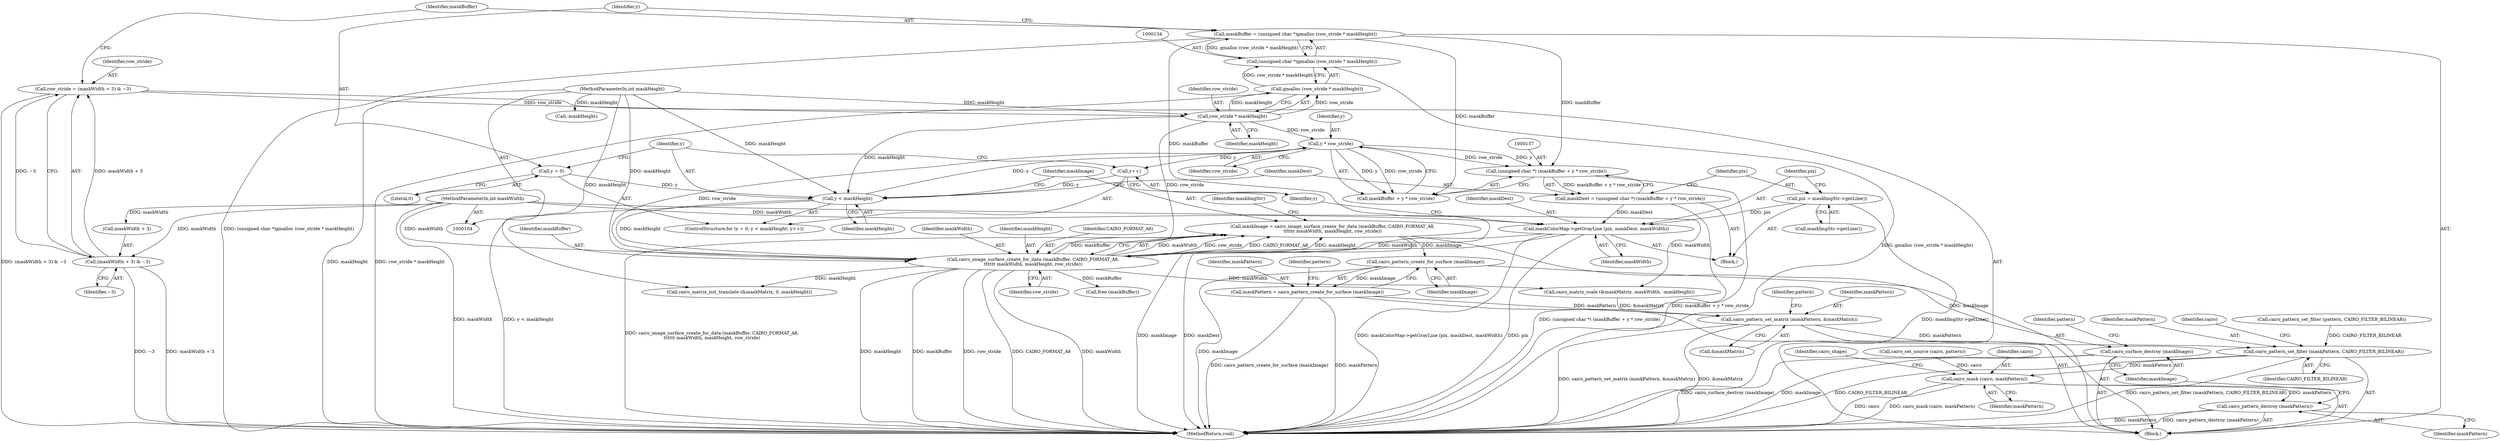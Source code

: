 digraph "0_poppler_7b2d314a61fd0e12f47c62996cb49ec0d1ba747a_3@API" {
"1000170" [label="(Call,maskImage = cairo_image_surface_create_for_data (maskBuffer, CAIRO_FORMAT_A8,\n\t\t\t\t\t\t maskWidth, maskHeight, row_stride))"];
"1000172" [label="(Call,cairo_image_surface_create_for_data (maskBuffer, CAIRO_FORMAT_A8,\n\t\t\t\t\t\t maskWidth, maskHeight, row_stride))"];
"1000131" [label="(Call,maskBuffer = (unsigned char *)gmalloc (row_stride * maskHeight))"];
"1000133" [label="(Call,(unsigned char *)gmalloc (row_stride * maskHeight))"];
"1000135" [label="(Call,gmalloc (row_stride * maskHeight))"];
"1000136" [label="(Call,row_stride * maskHeight)"];
"1000123" [label="(Call,row_stride = (maskWidth + 3) & ~3)"];
"1000125" [label="(Call,(maskWidth + 3) & ~3)"];
"1000112" [label="(MethodParameterIn,int maskWidth)"];
"1000113" [label="(MethodParameterIn,int maskHeight)"];
"1000166" [label="(Call,maskColorMap->getGrayLine (pix, maskDest, maskWidth))"];
"1000163" [label="(Call,pix = maskImgStr->getLine())"];
"1000154" [label="(Call,maskDest = (unsigned char *) (maskBuffer + y * row_stride))"];
"1000156" [label="(Call,(unsigned char *) (maskBuffer + y * row_stride))"];
"1000160" [label="(Call,y * row_stride)"];
"1000148" [label="(Call,y < maskHeight)"];
"1000151" [label="(Call,y++)"];
"1000145" [label="(Call,y = 0)"];
"1000269" [label="(Call,cairo_pattern_create_for_surface (maskImage))"];
"1000267" [label="(Call,maskPattern = cairo_pattern_create_for_surface (maskImage))"];
"1000310" [label="(Call,cairo_pattern_set_matrix (maskPattern, &maskMatrix))"];
"1000317" [label="(Call,cairo_pattern_set_filter (maskPattern, CAIRO_FILTER_BILINEAR))"];
"1000323" [label="(Call,cairo_mask (cairo, maskPattern))"];
"1000337" [label="(Call,cairo_pattern_destroy (maskPattern))"];
"1000339" [label="(Call,cairo_surface_destroy (maskImage))"];
"1000268" [label="(Identifier,maskPattern)"];
"1000347" [label="(Call,free (maskBuffer))"];
"1000270" [label="(Identifier,maskImage)"];
"1000123" [label="(Call,row_stride = (maskWidth + 3) & ~3)"];
"1000113" [label="(MethodParameterIn,int maskHeight)"];
"1000146" [label="(Identifier,y)"];
"1000339" [label="(Call,cairo_surface_destroy (maskImage))"];
"1000131" [label="(Call,maskBuffer = (unsigned char *)gmalloc (row_stride * maskHeight))"];
"1000300" [label="(Call,cairo_matrix_scale (&maskMatrix, maskWidth, -maskHeight))"];
"1000145" [label="(Call,y = 0)"];
"1000311" [label="(Identifier,maskPattern)"];
"1000172" [label="(Call,cairo_image_surface_create_for_data (maskBuffer, CAIRO_FORMAT_A8,\n\t\t\t\t\t\t maskWidth, maskHeight, row_stride))"];
"1000327" [label="(Identifier,cairo_shape)"];
"1000165" [label="(Call,maskImgStr->getLine())"];
"1000317" [label="(Call,cairo_pattern_set_filter (maskPattern, CAIRO_FILTER_BILINEAR))"];
"1000115" [label="(Block,)"];
"1000161" [label="(Identifier,y)"];
"1000340" [label="(Identifier,maskImage)"];
"1000170" [label="(Call,maskImage = cairo_image_surface_create_for_data (maskBuffer, CAIRO_FORMAT_A8,\n\t\t\t\t\t\t maskWidth, maskHeight, row_stride))"];
"1000137" [label="(Identifier,row_stride)"];
"1000150" [label="(Identifier,maskHeight)"];
"1000304" [label="(Call,-maskHeight)"];
"1000315" [label="(Identifier,pattern)"];
"1000319" [label="(Identifier,CAIRO_FILTER_BILINEAR)"];
"1000342" [label="(Identifier,pattern)"];
"1000155" [label="(Identifier,maskDest)"];
"1000175" [label="(Identifier,maskWidth)"];
"1000164" [label="(Identifier,pix)"];
"1000295" [label="(Call,cairo_matrix_init_translate (&maskMatrix, 0, maskHeight))"];
"1000320" [label="(Call,cairo_set_source (cairo, pattern))"];
"1000168" [label="(Identifier,maskDest)"];
"1000163" [label="(Call,pix = maskImgStr->getLine())"];
"1000269" [label="(Call,cairo_pattern_create_for_surface (maskImage))"];
"1000338" [label="(Identifier,maskPattern)"];
"1000176" [label="(Identifier,maskHeight)"];
"1000162" [label="(Identifier,row_stride)"];
"1000124" [label="(Identifier,row_stride)"];
"1000136" [label="(Call,row_stride * maskHeight)"];
"1000177" [label="(Identifier,row_stride)"];
"1000166" [label="(Call,maskColorMap->getGrayLine (pix, maskDest, maskWidth))"];
"1000152" [label="(Identifier,y)"];
"1000126" [label="(Call,maskWidth + 3)"];
"1000144" [label="(ControlStructure,for (y = 0; y < maskHeight; y++))"];
"1000147" [label="(Literal,0)"];
"1000273" [label="(Identifier,pattern)"];
"1000325" [label="(Identifier,maskPattern)"];
"1000321" [label="(Identifier,cairo)"];
"1000148" [label="(Call,y < maskHeight)"];
"1000125" [label="(Call,(maskWidth + 3) & ~3)"];
"1000167" [label="(Identifier,pix)"];
"1000312" [label="(Call,&maskMatrix)"];
"1000138" [label="(Identifier,maskHeight)"];
"1000132" [label="(Identifier,maskBuffer)"];
"1000135" [label="(Call,gmalloc (row_stride * maskHeight))"];
"1000314" [label="(Call,cairo_pattern_set_filter (pattern, CAIRO_FILTER_BILINEAR))"];
"1000174" [label="(Identifier,CAIRO_FORMAT_A8)"];
"1000324" [label="(Identifier,cairo)"];
"1000158" [label="(Call,maskBuffer + y * row_stride)"];
"1000112" [label="(MethodParameterIn,int maskWidth)"];
"1000267" [label="(Call,maskPattern = cairo_pattern_create_for_surface (maskImage))"];
"1000351" [label="(MethodReturn,void)"];
"1000169" [label="(Identifier,maskWidth)"];
"1000153" [label="(Block,)"];
"1000171" [label="(Identifier,maskImage)"];
"1000337" [label="(Call,cairo_pattern_destroy (maskPattern))"];
"1000323" [label="(Call,cairo_mask (cairo, maskPattern))"];
"1000173" [label="(Identifier,maskBuffer)"];
"1000156" [label="(Call,(unsigned char *) (maskBuffer + y * row_stride))"];
"1000149" [label="(Identifier,y)"];
"1000179" [label="(Identifier,maskImgStr)"];
"1000151" [label="(Call,y++)"];
"1000129" [label="(Identifier,~3)"];
"1000133" [label="(Call,(unsigned char *)gmalloc (row_stride * maskHeight))"];
"1000160" [label="(Call,y * row_stride)"];
"1000154" [label="(Call,maskDest = (unsigned char *) (maskBuffer + y * row_stride))"];
"1000310" [label="(Call,cairo_pattern_set_matrix (maskPattern, &maskMatrix))"];
"1000318" [label="(Identifier,maskPattern)"];
"1000170" -> "1000115"  [label="AST: "];
"1000170" -> "1000172"  [label="CFG: "];
"1000171" -> "1000170"  [label="AST: "];
"1000172" -> "1000170"  [label="AST: "];
"1000179" -> "1000170"  [label="CFG: "];
"1000170" -> "1000351"  [label="DDG: cairo_image_surface_create_for_data (maskBuffer, CAIRO_FORMAT_A8,\n\t\t\t\t\t\t maskWidth, maskHeight, row_stride)"];
"1000170" -> "1000351"  [label="DDG: maskImage"];
"1000172" -> "1000170"  [label="DDG: maskWidth"];
"1000172" -> "1000170"  [label="DDG: row_stride"];
"1000172" -> "1000170"  [label="DDG: CAIRO_FORMAT_A8"];
"1000172" -> "1000170"  [label="DDG: maskHeight"];
"1000172" -> "1000170"  [label="DDG: maskBuffer"];
"1000170" -> "1000269"  [label="DDG: maskImage"];
"1000172" -> "1000177"  [label="CFG: "];
"1000173" -> "1000172"  [label="AST: "];
"1000174" -> "1000172"  [label="AST: "];
"1000175" -> "1000172"  [label="AST: "];
"1000176" -> "1000172"  [label="AST: "];
"1000177" -> "1000172"  [label="AST: "];
"1000172" -> "1000351"  [label="DDG: maskHeight"];
"1000172" -> "1000351"  [label="DDG: maskBuffer"];
"1000172" -> "1000351"  [label="DDG: row_stride"];
"1000172" -> "1000351"  [label="DDG: CAIRO_FORMAT_A8"];
"1000172" -> "1000351"  [label="DDG: maskWidth"];
"1000131" -> "1000172"  [label="DDG: maskBuffer"];
"1000166" -> "1000172"  [label="DDG: maskWidth"];
"1000112" -> "1000172"  [label="DDG: maskWidth"];
"1000148" -> "1000172"  [label="DDG: maskHeight"];
"1000113" -> "1000172"  [label="DDG: maskHeight"];
"1000160" -> "1000172"  [label="DDG: row_stride"];
"1000136" -> "1000172"  [label="DDG: row_stride"];
"1000172" -> "1000295"  [label="DDG: maskHeight"];
"1000172" -> "1000300"  [label="DDG: maskWidth"];
"1000172" -> "1000347"  [label="DDG: maskBuffer"];
"1000131" -> "1000115"  [label="AST: "];
"1000131" -> "1000133"  [label="CFG: "];
"1000132" -> "1000131"  [label="AST: "];
"1000133" -> "1000131"  [label="AST: "];
"1000146" -> "1000131"  [label="CFG: "];
"1000131" -> "1000351"  [label="DDG: (unsigned char *)gmalloc (row_stride * maskHeight)"];
"1000133" -> "1000131"  [label="DDG: gmalloc (row_stride * maskHeight)"];
"1000131" -> "1000156"  [label="DDG: maskBuffer"];
"1000131" -> "1000158"  [label="DDG: maskBuffer"];
"1000133" -> "1000135"  [label="CFG: "];
"1000134" -> "1000133"  [label="AST: "];
"1000135" -> "1000133"  [label="AST: "];
"1000133" -> "1000351"  [label="DDG: gmalloc (row_stride * maskHeight)"];
"1000135" -> "1000133"  [label="DDG: row_stride * maskHeight"];
"1000135" -> "1000136"  [label="CFG: "];
"1000136" -> "1000135"  [label="AST: "];
"1000135" -> "1000351"  [label="DDG: row_stride * maskHeight"];
"1000136" -> "1000135"  [label="DDG: row_stride"];
"1000136" -> "1000135"  [label="DDG: maskHeight"];
"1000136" -> "1000138"  [label="CFG: "];
"1000137" -> "1000136"  [label="AST: "];
"1000138" -> "1000136"  [label="AST: "];
"1000123" -> "1000136"  [label="DDG: row_stride"];
"1000113" -> "1000136"  [label="DDG: maskHeight"];
"1000136" -> "1000148"  [label="DDG: maskHeight"];
"1000136" -> "1000160"  [label="DDG: row_stride"];
"1000123" -> "1000115"  [label="AST: "];
"1000123" -> "1000125"  [label="CFG: "];
"1000124" -> "1000123"  [label="AST: "];
"1000125" -> "1000123"  [label="AST: "];
"1000132" -> "1000123"  [label="CFG: "];
"1000123" -> "1000351"  [label="DDG: (maskWidth + 3) & ~3"];
"1000125" -> "1000123"  [label="DDG: maskWidth + 3"];
"1000125" -> "1000123"  [label="DDG: ~3"];
"1000125" -> "1000129"  [label="CFG: "];
"1000126" -> "1000125"  [label="AST: "];
"1000129" -> "1000125"  [label="AST: "];
"1000125" -> "1000351"  [label="DDG: maskWidth + 3"];
"1000125" -> "1000351"  [label="DDG: ~3"];
"1000112" -> "1000125"  [label="DDG: maskWidth"];
"1000112" -> "1000104"  [label="AST: "];
"1000112" -> "1000351"  [label="DDG: maskWidth"];
"1000112" -> "1000126"  [label="DDG: maskWidth"];
"1000112" -> "1000166"  [label="DDG: maskWidth"];
"1000112" -> "1000300"  [label="DDG: maskWidth"];
"1000113" -> "1000104"  [label="AST: "];
"1000113" -> "1000351"  [label="DDG: maskHeight"];
"1000113" -> "1000148"  [label="DDG: maskHeight"];
"1000113" -> "1000295"  [label="DDG: maskHeight"];
"1000113" -> "1000304"  [label="DDG: maskHeight"];
"1000166" -> "1000153"  [label="AST: "];
"1000166" -> "1000169"  [label="CFG: "];
"1000167" -> "1000166"  [label="AST: "];
"1000168" -> "1000166"  [label="AST: "];
"1000169" -> "1000166"  [label="AST: "];
"1000152" -> "1000166"  [label="CFG: "];
"1000166" -> "1000351"  [label="DDG: maskDest"];
"1000166" -> "1000351"  [label="DDG: maskColorMap->getGrayLine (pix, maskDest, maskWidth)"];
"1000166" -> "1000351"  [label="DDG: pix"];
"1000163" -> "1000166"  [label="DDG: pix"];
"1000154" -> "1000166"  [label="DDG: maskDest"];
"1000163" -> "1000153"  [label="AST: "];
"1000163" -> "1000165"  [label="CFG: "];
"1000164" -> "1000163"  [label="AST: "];
"1000165" -> "1000163"  [label="AST: "];
"1000167" -> "1000163"  [label="CFG: "];
"1000163" -> "1000351"  [label="DDG: maskImgStr->getLine()"];
"1000154" -> "1000153"  [label="AST: "];
"1000154" -> "1000156"  [label="CFG: "];
"1000155" -> "1000154"  [label="AST: "];
"1000156" -> "1000154"  [label="AST: "];
"1000164" -> "1000154"  [label="CFG: "];
"1000154" -> "1000351"  [label="DDG: (unsigned char *) (maskBuffer + y * row_stride)"];
"1000156" -> "1000154"  [label="DDG: maskBuffer + y * row_stride"];
"1000156" -> "1000158"  [label="CFG: "];
"1000157" -> "1000156"  [label="AST: "];
"1000158" -> "1000156"  [label="AST: "];
"1000156" -> "1000351"  [label="DDG: maskBuffer + y * row_stride"];
"1000160" -> "1000156"  [label="DDG: y"];
"1000160" -> "1000156"  [label="DDG: row_stride"];
"1000160" -> "1000158"  [label="AST: "];
"1000160" -> "1000162"  [label="CFG: "];
"1000161" -> "1000160"  [label="AST: "];
"1000162" -> "1000160"  [label="AST: "];
"1000158" -> "1000160"  [label="CFG: "];
"1000160" -> "1000151"  [label="DDG: y"];
"1000160" -> "1000158"  [label="DDG: y"];
"1000160" -> "1000158"  [label="DDG: row_stride"];
"1000148" -> "1000160"  [label="DDG: y"];
"1000148" -> "1000144"  [label="AST: "];
"1000148" -> "1000150"  [label="CFG: "];
"1000149" -> "1000148"  [label="AST: "];
"1000150" -> "1000148"  [label="AST: "];
"1000155" -> "1000148"  [label="CFG: "];
"1000171" -> "1000148"  [label="CFG: "];
"1000148" -> "1000351"  [label="DDG: y < maskHeight"];
"1000151" -> "1000148"  [label="DDG: y"];
"1000145" -> "1000148"  [label="DDG: y"];
"1000151" -> "1000144"  [label="AST: "];
"1000151" -> "1000152"  [label="CFG: "];
"1000152" -> "1000151"  [label="AST: "];
"1000149" -> "1000151"  [label="CFG: "];
"1000145" -> "1000144"  [label="AST: "];
"1000145" -> "1000147"  [label="CFG: "];
"1000146" -> "1000145"  [label="AST: "];
"1000147" -> "1000145"  [label="AST: "];
"1000149" -> "1000145"  [label="CFG: "];
"1000269" -> "1000267"  [label="AST: "];
"1000269" -> "1000270"  [label="CFG: "];
"1000270" -> "1000269"  [label="AST: "];
"1000267" -> "1000269"  [label="CFG: "];
"1000269" -> "1000351"  [label="DDG: maskImage"];
"1000269" -> "1000267"  [label="DDG: maskImage"];
"1000269" -> "1000339"  [label="DDG: maskImage"];
"1000267" -> "1000115"  [label="AST: "];
"1000268" -> "1000267"  [label="AST: "];
"1000273" -> "1000267"  [label="CFG: "];
"1000267" -> "1000351"  [label="DDG: cairo_pattern_create_for_surface (maskImage)"];
"1000267" -> "1000351"  [label="DDG: maskPattern"];
"1000267" -> "1000310"  [label="DDG: maskPattern"];
"1000310" -> "1000115"  [label="AST: "];
"1000310" -> "1000312"  [label="CFG: "];
"1000311" -> "1000310"  [label="AST: "];
"1000312" -> "1000310"  [label="AST: "];
"1000315" -> "1000310"  [label="CFG: "];
"1000310" -> "1000351"  [label="DDG: cairo_pattern_set_matrix (maskPattern, &maskMatrix)"];
"1000310" -> "1000351"  [label="DDG: &maskMatrix"];
"1000300" -> "1000310"  [label="DDG: &maskMatrix"];
"1000310" -> "1000317"  [label="DDG: maskPattern"];
"1000317" -> "1000115"  [label="AST: "];
"1000317" -> "1000319"  [label="CFG: "];
"1000318" -> "1000317"  [label="AST: "];
"1000319" -> "1000317"  [label="AST: "];
"1000321" -> "1000317"  [label="CFG: "];
"1000317" -> "1000351"  [label="DDG: CAIRO_FILTER_BILINEAR"];
"1000317" -> "1000351"  [label="DDG: cairo_pattern_set_filter (maskPattern, CAIRO_FILTER_BILINEAR)"];
"1000314" -> "1000317"  [label="DDG: CAIRO_FILTER_BILINEAR"];
"1000317" -> "1000323"  [label="DDG: maskPattern"];
"1000323" -> "1000115"  [label="AST: "];
"1000323" -> "1000325"  [label="CFG: "];
"1000324" -> "1000323"  [label="AST: "];
"1000325" -> "1000323"  [label="AST: "];
"1000327" -> "1000323"  [label="CFG: "];
"1000323" -> "1000351"  [label="DDG: cairo"];
"1000323" -> "1000351"  [label="DDG: cairo_mask (cairo, maskPattern)"];
"1000320" -> "1000323"  [label="DDG: cairo"];
"1000323" -> "1000337"  [label="DDG: maskPattern"];
"1000337" -> "1000115"  [label="AST: "];
"1000337" -> "1000338"  [label="CFG: "];
"1000338" -> "1000337"  [label="AST: "];
"1000340" -> "1000337"  [label="CFG: "];
"1000337" -> "1000351"  [label="DDG: maskPattern"];
"1000337" -> "1000351"  [label="DDG: cairo_pattern_destroy (maskPattern)"];
"1000339" -> "1000115"  [label="AST: "];
"1000339" -> "1000340"  [label="CFG: "];
"1000340" -> "1000339"  [label="AST: "];
"1000342" -> "1000339"  [label="CFG: "];
"1000339" -> "1000351"  [label="DDG: cairo_surface_destroy (maskImage)"];
"1000339" -> "1000351"  [label="DDG: maskImage"];
}
